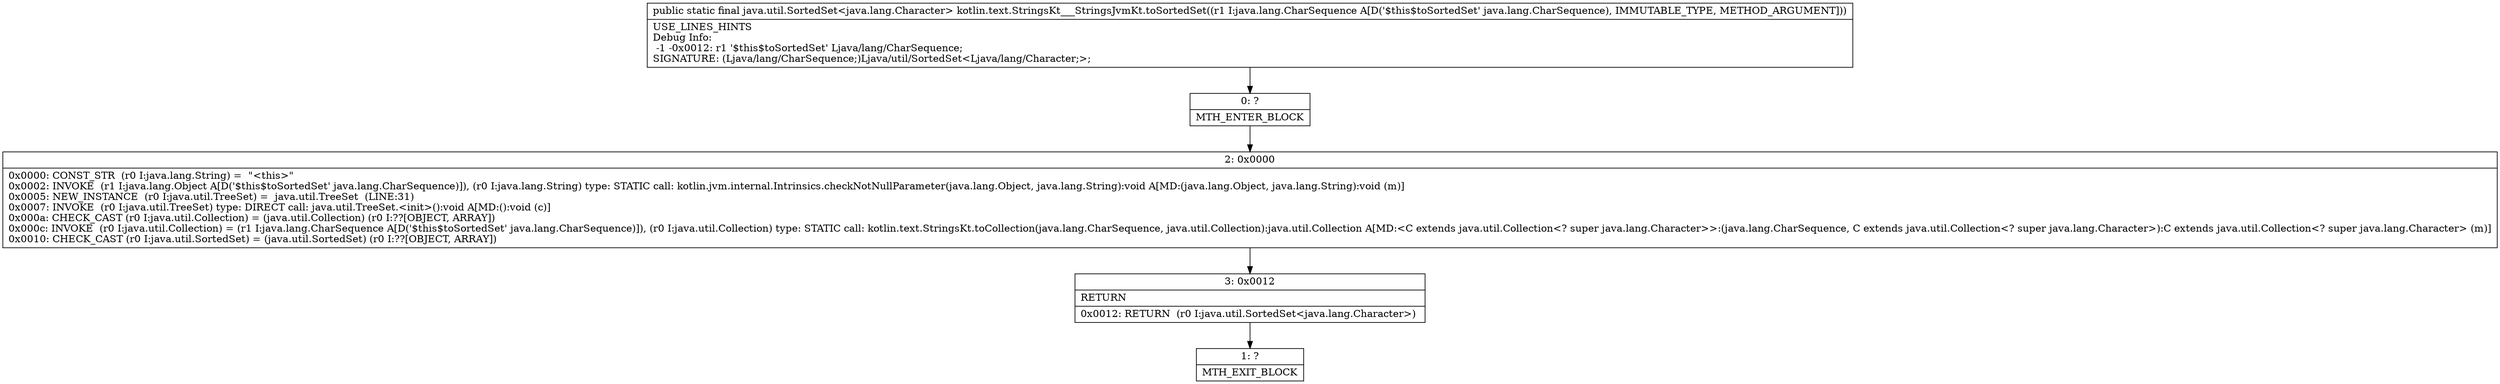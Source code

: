 digraph "CFG forkotlin.text.StringsKt___StringsJvmKt.toSortedSet(Ljava\/lang\/CharSequence;)Ljava\/util\/SortedSet;" {
Node_0 [shape=record,label="{0\:\ ?|MTH_ENTER_BLOCK\l}"];
Node_2 [shape=record,label="{2\:\ 0x0000|0x0000: CONST_STR  (r0 I:java.lang.String) =  \"\<this\>\" \l0x0002: INVOKE  (r1 I:java.lang.Object A[D('$this$toSortedSet' java.lang.CharSequence)]), (r0 I:java.lang.String) type: STATIC call: kotlin.jvm.internal.Intrinsics.checkNotNullParameter(java.lang.Object, java.lang.String):void A[MD:(java.lang.Object, java.lang.String):void (m)]\l0x0005: NEW_INSTANCE  (r0 I:java.util.TreeSet) =  java.util.TreeSet  (LINE:31)\l0x0007: INVOKE  (r0 I:java.util.TreeSet) type: DIRECT call: java.util.TreeSet.\<init\>():void A[MD:():void (c)]\l0x000a: CHECK_CAST (r0 I:java.util.Collection) = (java.util.Collection) (r0 I:??[OBJECT, ARRAY]) \l0x000c: INVOKE  (r0 I:java.util.Collection) = (r1 I:java.lang.CharSequence A[D('$this$toSortedSet' java.lang.CharSequence)]), (r0 I:java.util.Collection) type: STATIC call: kotlin.text.StringsKt.toCollection(java.lang.CharSequence, java.util.Collection):java.util.Collection A[MD:\<C extends java.util.Collection\<? super java.lang.Character\>\>:(java.lang.CharSequence, C extends java.util.Collection\<? super java.lang.Character\>):C extends java.util.Collection\<? super java.lang.Character\> (m)]\l0x0010: CHECK_CAST (r0 I:java.util.SortedSet) = (java.util.SortedSet) (r0 I:??[OBJECT, ARRAY]) \l}"];
Node_3 [shape=record,label="{3\:\ 0x0012|RETURN\l|0x0012: RETURN  (r0 I:java.util.SortedSet\<java.lang.Character\>) \l}"];
Node_1 [shape=record,label="{1\:\ ?|MTH_EXIT_BLOCK\l}"];
MethodNode[shape=record,label="{public static final java.util.SortedSet\<java.lang.Character\> kotlin.text.StringsKt___StringsJvmKt.toSortedSet((r1 I:java.lang.CharSequence A[D('$this$toSortedSet' java.lang.CharSequence), IMMUTABLE_TYPE, METHOD_ARGUMENT]))  | USE_LINES_HINTS\lDebug Info:\l  \-1 \-0x0012: r1 '$this$toSortedSet' Ljava\/lang\/CharSequence;\lSIGNATURE: (Ljava\/lang\/CharSequence;)Ljava\/util\/SortedSet\<Ljava\/lang\/Character;\>;\l}"];
MethodNode -> Node_0;Node_0 -> Node_2;
Node_2 -> Node_3;
Node_3 -> Node_1;
}


